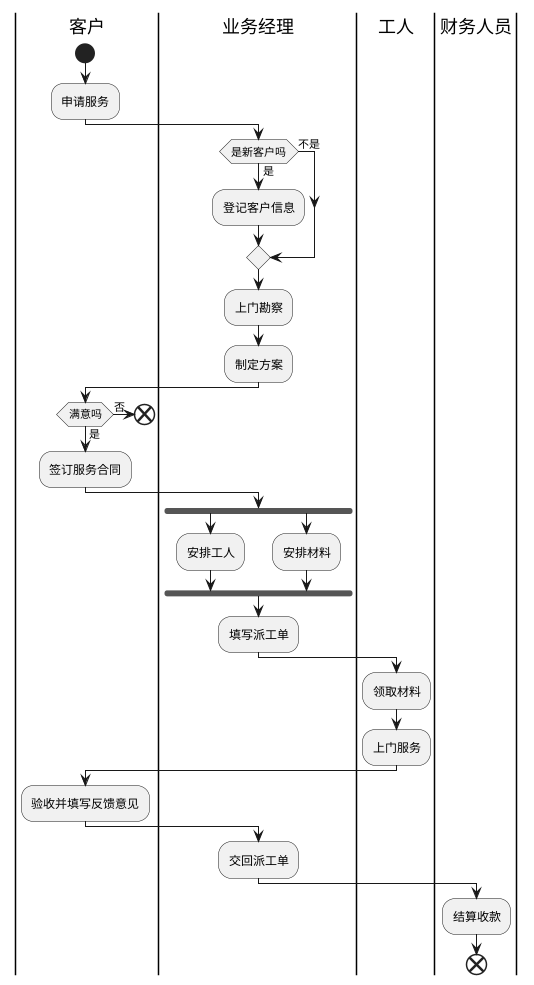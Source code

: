 @startuml
|客户|
start
    :申请服务;
|业务经理|
if(是新客户吗) then(是)
    :登记客户信息;
else(不是)
endif
    :上门勘察;
    :制定方案;
|客户|
if(满意吗) then(否)
    end
else(是)
    :签订服务合同;
endif
|业务经理|
fork
    :安排工人;
fork again
    :安排材料;
end fork
    :填写派工单;
|工人|
    :领取材料;
    :上门服务;
|客户|
    :验收并填写反馈意见;
|业务经理|
    :交回派工单;
|财务人员|
    :结算收款;
end

@enduml